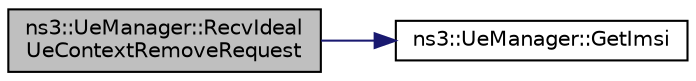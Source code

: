 digraph "ns3::UeManager::RecvIdealUeContextRemoveRequest"
{
 // LATEX_PDF_SIZE
  edge [fontname="Helvetica",fontsize="10",labelfontname="Helvetica",labelfontsize="10"];
  node [fontname="Helvetica",fontsize="10",shape=record];
  rankdir="LR";
  Node1 [label="ns3::UeManager::RecvIdeal\lUeContextRemoveRequest",height=0.2,width=0.4,color="black", fillcolor="grey75", style="filled", fontcolor="black",tooltip="Implement the LteEnbRrcSapProvider::RecvIdealUeContextRemoveRequest interface."];
  Node1 -> Node2 [color="midnightblue",fontsize="10",style="solid",fontname="Helvetica"];
  Node2 [label="ns3::UeManager::GetImsi",height=0.2,width=0.4,color="black", fillcolor="white", style="filled",URL="$classns3_1_1_ue_manager.html#a226170c0ccff84516811b958c427c80c",tooltip=" "];
}
